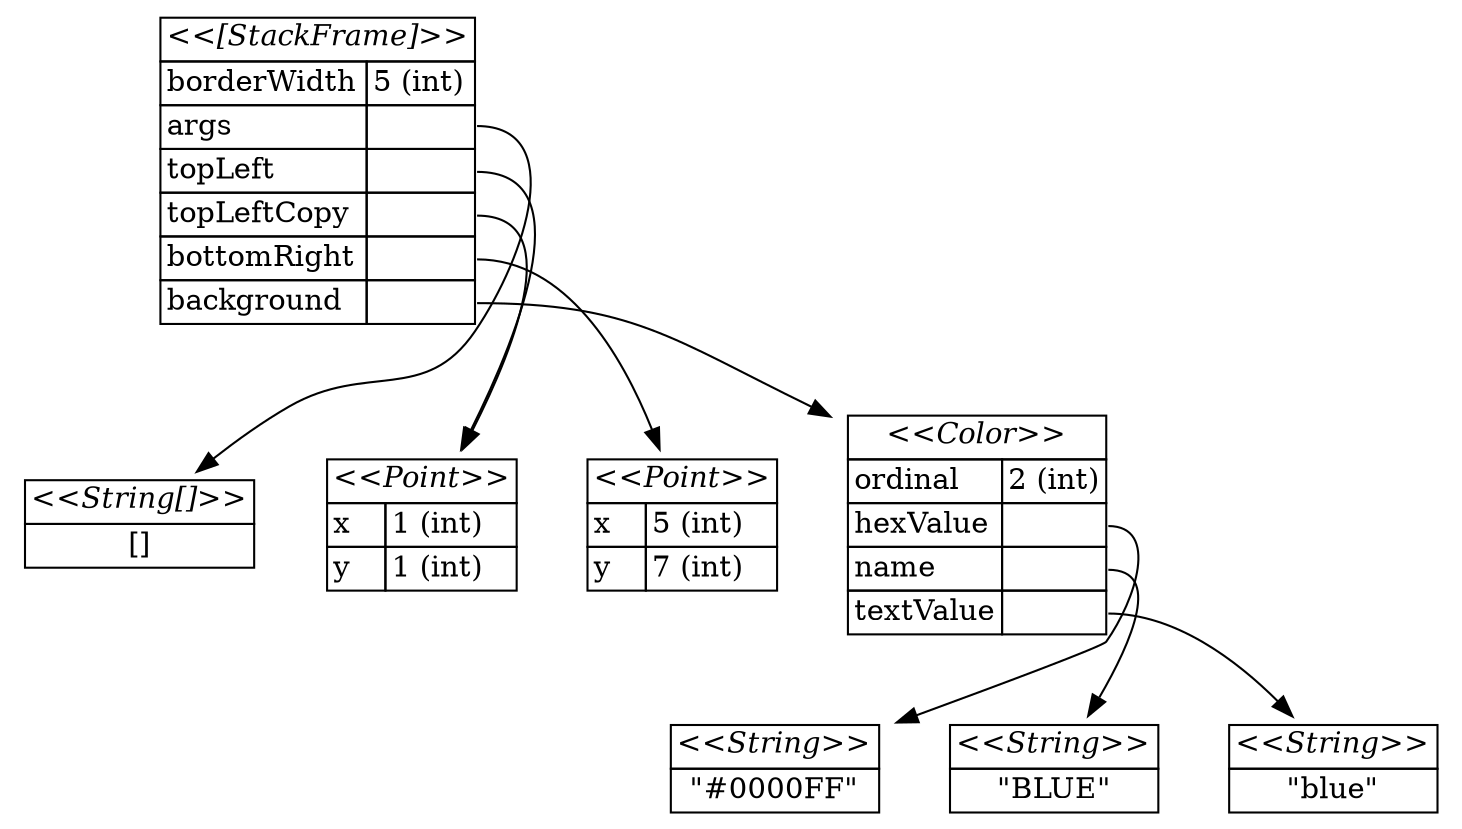 digraph ObjectDiagram {
  node [shape=plaintext]
  _0f07b6f2a31cbd2e26428c51e8660b0dffe6e352 [label=<<table border="0" cellborder="1" cellspacing="0">
    <th><td colspan="2"><i>&lt;&lt;[StackFrame]&gt;&gt;</i></td></th>
    <tr><td align="left">borderWidth</td><td align="left" port="borderWidth">5 (int)</td></tr>
    <tr><td align="left">args</td><td align="left" port="args"></td></tr>
    <tr><td align="left">topLeft</td><td align="left" port="topLeft"></td></tr>
    <tr><td align="left">topLeftCopy</td><td align="left" port="topLeftCopy"></td></tr>
    <tr><td align="left">bottomRight</td><td align="left" port="bottomRight"></td></tr>
    <tr><td align="left">background</td><td align="left" port="background"></td></tr>
  </table>>]
  _482d9dec6ff954d68d94793f765be61dbc59cb47 [label=<<table border="0" cellborder="1" cellspacing="0">
    <th><td colspan="2"><i>&lt;&lt;String[]&gt;&gt;</i></td></th>
    <tr><td colspan="2">[]</td></tr>
  </table>>]
  _782d99bf989d0a8059bfc0b89707b5fecd44189a [label=<<table border="0" cellborder="1" cellspacing="0">
    <th><td colspan="2"><i>&lt;&lt;Point&gt;&gt;</i></td></th>
    <tr><td align="left">x</td><td align="left" port="x">1 (int)</td></tr>
    <tr><td align="left">y</td><td align="left" port="y">1 (int)</td></tr>
  </table>>]
  _a4085fe64a34efdca9c495374ced14d982a9fcf0 [label=<<table border="0" cellborder="1" cellspacing="0">
    <th><td colspan="2"><i>&lt;&lt;Point&gt;&gt;</i></td></th>
    <tr><td align="left">x</td><td align="left" port="x">5 (int)</td></tr>
    <tr><td align="left">y</td><td align="left" port="y">7 (int)</td></tr>
  </table>>]
  _c782cb251d54e777f73ba090318ea4549ea0154c [label=<<table border="0" cellborder="1" cellspacing="0">
    <th><td colspan="2"><i>&lt;&lt;Color&gt;&gt;</i></td></th>
    <tr><td align="left">ordinal</td><td align="left" port="ordinal">2 (int)</td></tr>
    <tr><td align="left">hexValue</td><td align="left" port="hexValue"></td></tr>
    <tr><td align="left">name</td><td align="left" port="name"></td></tr>
    <tr><td align="left">textValue</td><td align="left" port="textValue"></td></tr>
  </table>>]
  _ddc022e583fa6f700df84118a557f6ee593d0896 [label=<<table border="0" cellborder="1" cellspacing="0">
    <th><td colspan="2"><i>&lt;&lt;String&gt;&gt;</i></td></th>
    <tr><td colspan="2">"#0000FF"</td></tr>
  </table>>]
  _68f417e07413646bc6802be73fa896ef65e71986 [label=<<table border="0" cellborder="1" cellspacing="0">
    <th><td colspan="2"><i>&lt;&lt;String&gt;&gt;</i></td></th>
    <tr><td colspan="2">"BLUE"</td></tr>
  </table>>]
  _2fc96ff8cf245465ff831587cf4c032a1fee1ecb [label=<<table border="0" cellborder="1" cellspacing="0">
    <th><td colspan="2"><i>&lt;&lt;String&gt;&gt;</i></td></th>
    <tr><td colspan="2">"blue"</td></tr>
  </table>>]
  _0f07b6f2a31cbd2e26428c51e8660b0dffe6e352:args -> _482d9dec6ff954d68d94793f765be61dbc59cb47
  _0f07b6f2a31cbd2e26428c51e8660b0dffe6e352:topLeft -> _782d99bf989d0a8059bfc0b89707b5fecd44189a
  _0f07b6f2a31cbd2e26428c51e8660b0dffe6e352:topLeftCopy -> _782d99bf989d0a8059bfc0b89707b5fecd44189a
  _0f07b6f2a31cbd2e26428c51e8660b0dffe6e352:bottomRight -> _a4085fe64a34efdca9c495374ced14d982a9fcf0
  _0f07b6f2a31cbd2e26428c51e8660b0dffe6e352:background -> _c782cb251d54e777f73ba090318ea4549ea0154c
  _c782cb251d54e777f73ba090318ea4549ea0154c:hexValue -> _ddc022e583fa6f700df84118a557f6ee593d0896
  _c782cb251d54e777f73ba090318ea4549ea0154c:name -> _68f417e07413646bc6802be73fa896ef65e71986
  _c782cb251d54e777f73ba090318ea4549ea0154c:textValue -> _2fc96ff8cf245465ff831587cf4c032a1fee1ecb
}
